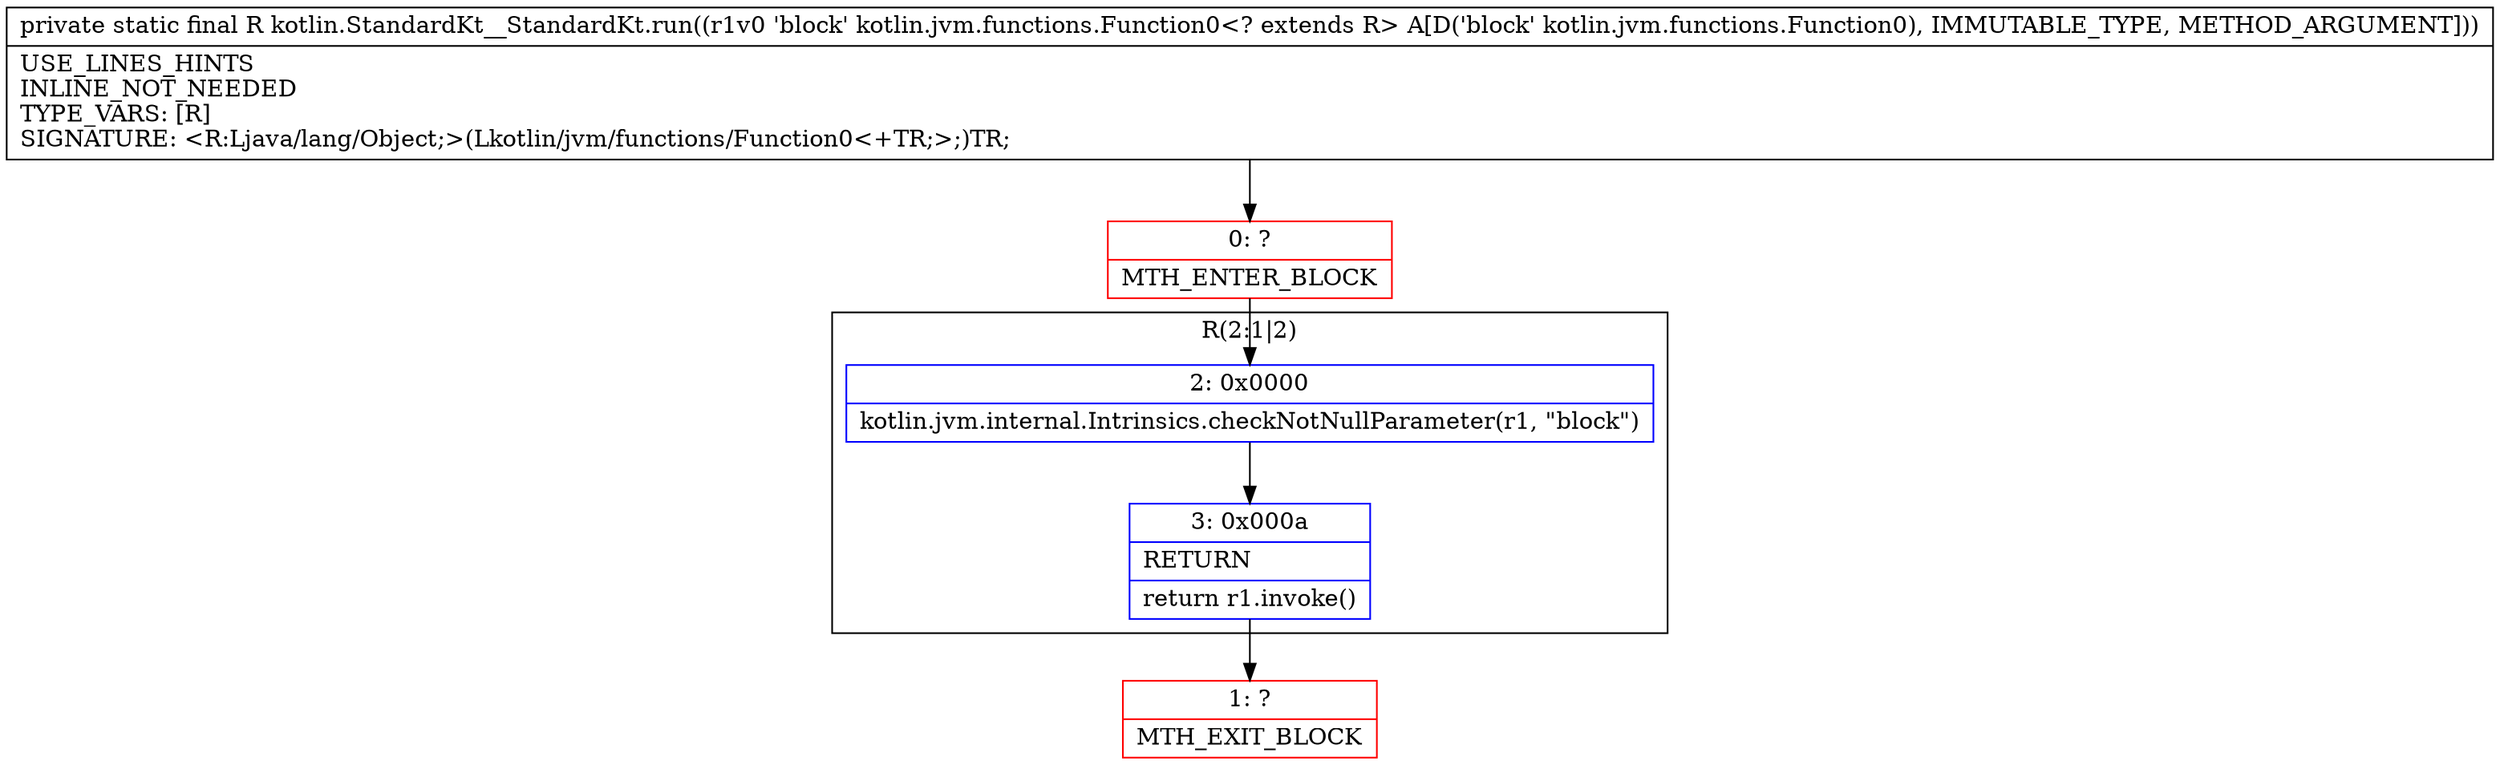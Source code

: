 digraph "CFG forkotlin.StandardKt__StandardKt.run(Lkotlin\/jvm\/functions\/Function0;)Ljava\/lang\/Object;" {
subgraph cluster_Region_1745804542 {
label = "R(2:1|2)";
node [shape=record,color=blue];
Node_2 [shape=record,label="{2\:\ 0x0000|kotlin.jvm.internal.Intrinsics.checkNotNullParameter(r1, \"block\")\l}"];
Node_3 [shape=record,label="{3\:\ 0x000a|RETURN\l|return r1.invoke()\l}"];
}
Node_0 [shape=record,color=red,label="{0\:\ ?|MTH_ENTER_BLOCK\l}"];
Node_1 [shape=record,color=red,label="{1\:\ ?|MTH_EXIT_BLOCK\l}"];
MethodNode[shape=record,label="{private static final R kotlin.StandardKt__StandardKt.run((r1v0 'block' kotlin.jvm.functions.Function0\<? extends R\> A[D('block' kotlin.jvm.functions.Function0), IMMUTABLE_TYPE, METHOD_ARGUMENT]))  | USE_LINES_HINTS\lINLINE_NOT_NEEDED\lTYPE_VARS: [R]\lSIGNATURE: \<R:Ljava\/lang\/Object;\>(Lkotlin\/jvm\/functions\/Function0\<+TR;\>;)TR;\l}"];
MethodNode -> Node_0;Node_2 -> Node_3;
Node_3 -> Node_1;
Node_0 -> Node_2;
}

